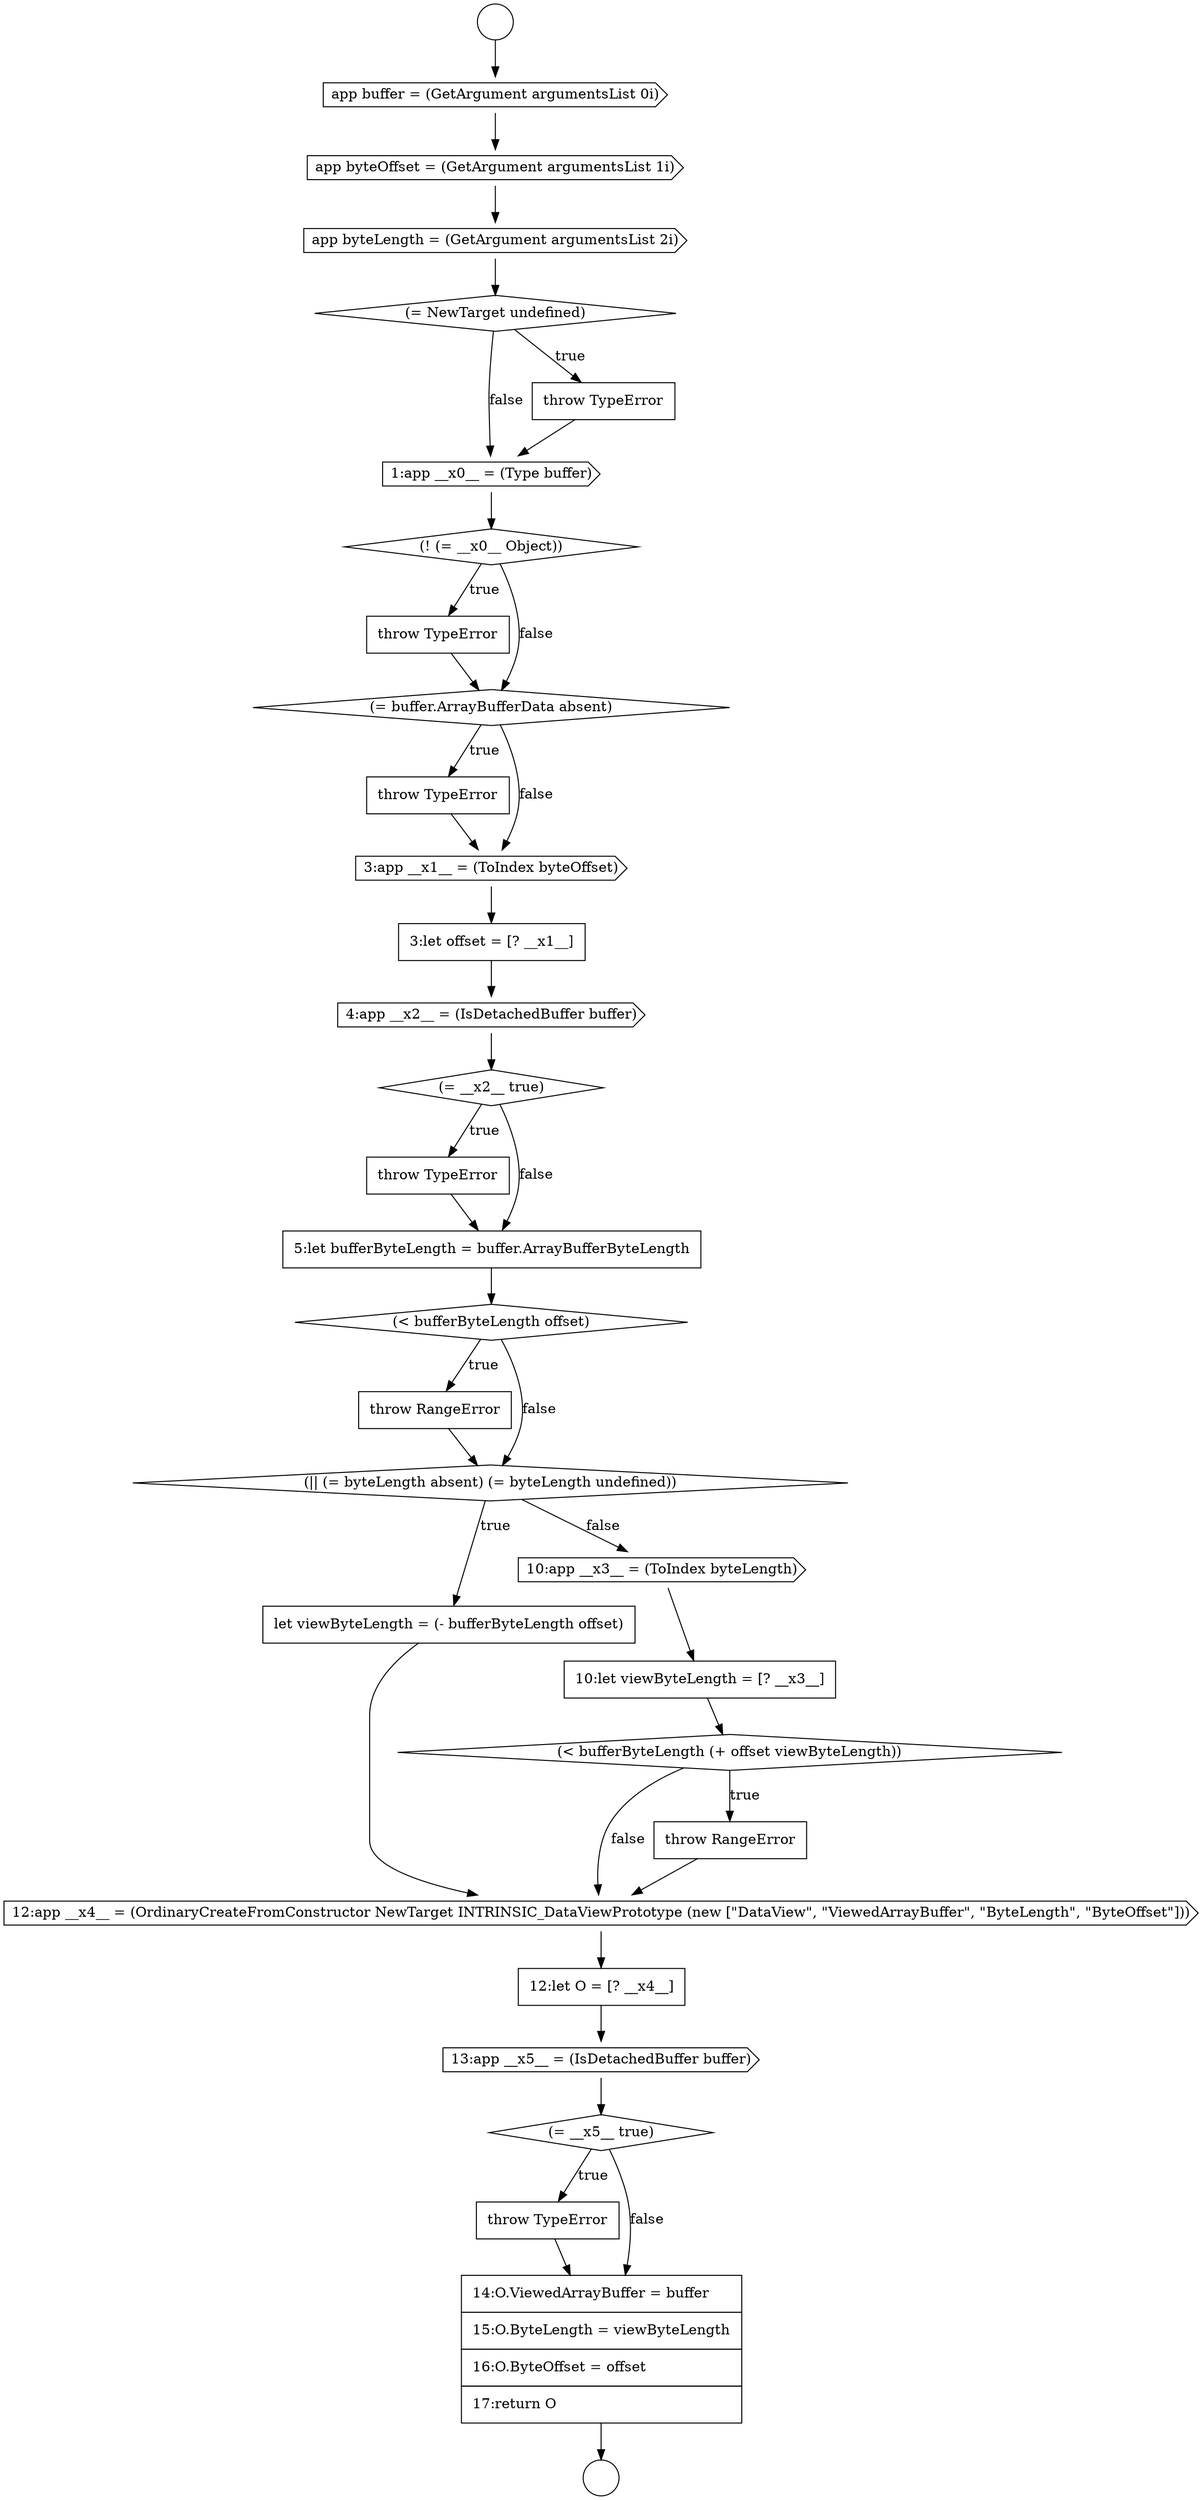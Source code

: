 digraph {
  node16940 [shape=none, margin=0, label=<<font color="black">
    <table border="0" cellborder="1" cellspacing="0" cellpadding="10">
      <tr><td align="left">throw TypeError</td></tr>
    </table>
  </font>> color="black" fillcolor="white" style=filled]
  node16947 [shape=none, margin=0, label=<<font color="black">
    <table border="0" cellborder="1" cellspacing="0" cellpadding="10">
      <tr><td align="left">10:let viewByteLength = [? __x3__]</td></tr>
    </table>
  </font>> color="black" fillcolor="white" style=filled]
  node16933 [shape=none, margin=0, label=<<font color="black">
    <table border="0" cellborder="1" cellspacing="0" cellpadding="10">
      <tr><td align="left">throw TypeError</td></tr>
    </table>
  </font>> color="black" fillcolor="white" style=filled]
  node16953 [shape=diamond, label=<<font color="black">(= __x5__ true)</font>> color="black" fillcolor="white" style=filled]
  node16927 [shape=cds, label=<<font color="black">app byteOffset = (GetArgument argumentsList 1i)</font>> color="black" fillcolor="white" style=filled]
  node16954 [shape=none, margin=0, label=<<font color="black">
    <table border="0" cellborder="1" cellspacing="0" cellpadding="10">
      <tr><td align="left">throw TypeError</td></tr>
    </table>
  </font>> color="black" fillcolor="white" style=filled]
  node16941 [shape=none, margin=0, label=<<font color="black">
    <table border="0" cellborder="1" cellspacing="0" cellpadding="10">
      <tr><td align="left">5:let bufferByteLength = buffer.ArrayBufferByteLength</td></tr>
    </table>
  </font>> color="black" fillcolor="white" style=filled]
  node16935 [shape=none, margin=0, label=<<font color="black">
    <table border="0" cellborder="1" cellspacing="0" cellpadding="10">
      <tr><td align="left">throw TypeError</td></tr>
    </table>
  </font>> color="black" fillcolor="white" style=filled]
  node16945 [shape=none, margin=0, label=<<font color="black">
    <table border="0" cellborder="1" cellspacing="0" cellpadding="10">
      <tr><td align="left">let viewByteLength = (- bufferByteLength offset)</td></tr>
    </table>
  </font>> color="black" fillcolor="white" style=filled]
  node16938 [shape=cds, label=<<font color="black">4:app __x2__ = (IsDetachedBuffer buffer)</font>> color="black" fillcolor="white" style=filled]
  node16948 [shape=diamond, label=<<font color="black">(&lt; bufferByteLength (+ offset viewByteLength))</font>> color="black" fillcolor="white" style=filled]
  node16955 [shape=none, margin=0, label=<<font color="black">
    <table border="0" cellborder="1" cellspacing="0" cellpadding="10">
      <tr><td align="left">14:O.ViewedArrayBuffer = buffer</td></tr>
      <tr><td align="left">15:O.ByteLength = viewByteLength</td></tr>
      <tr><td align="left">16:O.ByteOffset = offset</td></tr>
      <tr><td align="left">17:return O</td></tr>
    </table>
  </font>> color="black" fillcolor="white" style=filled]
  node16942 [shape=diamond, label=<<font color="black">(&lt; bufferByteLength offset)</font>> color="black" fillcolor="white" style=filled]
  node16925 [shape=circle label=" " color="black" fillcolor="white" style=filled]
  node16931 [shape=cds, label=<<font color="black">1:app __x0__ = (Type buffer)</font>> color="black" fillcolor="white" style=filled]
  node16943 [shape=none, margin=0, label=<<font color="black">
    <table border="0" cellborder="1" cellspacing="0" cellpadding="10">
      <tr><td align="left">throw RangeError</td></tr>
    </table>
  </font>> color="black" fillcolor="white" style=filled]
  node16928 [shape=cds, label=<<font color="black">app byteLength = (GetArgument argumentsList 2i)</font>> color="black" fillcolor="white" style=filled]
  node16950 [shape=cds, label=<<font color="black">12:app __x4__ = (OrdinaryCreateFromConstructor NewTarget INTRINSIC_DataViewPrototype (new [&quot;DataView&quot;, &quot;ViewedArrayBuffer&quot;, &quot;ByteLength&quot;, &quot;ByteOffset&quot;]))</font>> color="black" fillcolor="white" style=filled]
  node16929 [shape=diamond, label=<<font color="black">(= NewTarget undefined)</font>> color="black" fillcolor="white" style=filled]
  node16946 [shape=cds, label=<<font color="black">10:app __x3__ = (ToIndex byteLength)</font>> color="black" fillcolor="white" style=filled]
  node16944 [shape=diamond, label=<<font color="black">(|| (= byteLength absent) (= byteLength undefined))</font>> color="black" fillcolor="white" style=filled]
  node16924 [shape=circle label=" " color="black" fillcolor="white" style=filled]
  node16949 [shape=none, margin=0, label=<<font color="black">
    <table border="0" cellborder="1" cellspacing="0" cellpadding="10">
      <tr><td align="left">throw RangeError</td></tr>
    </table>
  </font>> color="black" fillcolor="white" style=filled]
  node16936 [shape=cds, label=<<font color="black">3:app __x1__ = (ToIndex byteOffset)</font>> color="black" fillcolor="white" style=filled]
  node16937 [shape=none, margin=0, label=<<font color="black">
    <table border="0" cellborder="1" cellspacing="0" cellpadding="10">
      <tr><td align="left">3:let offset = [? __x1__]</td></tr>
    </table>
  </font>> color="black" fillcolor="white" style=filled]
  node16932 [shape=diamond, label=<<font color="black">(! (= __x0__ Object))</font>> color="black" fillcolor="white" style=filled]
  node16926 [shape=cds, label=<<font color="black">app buffer = (GetArgument argumentsList 0i)</font>> color="black" fillcolor="white" style=filled]
  node16952 [shape=cds, label=<<font color="black">13:app __x5__ = (IsDetachedBuffer buffer)</font>> color="black" fillcolor="white" style=filled]
  node16951 [shape=none, margin=0, label=<<font color="black">
    <table border="0" cellborder="1" cellspacing="0" cellpadding="10">
      <tr><td align="left">12:let O = [? __x4__]</td></tr>
    </table>
  </font>> color="black" fillcolor="white" style=filled]
  node16934 [shape=diamond, label=<<font color="black">(= buffer.ArrayBufferData absent)</font>> color="black" fillcolor="white" style=filled]
  node16939 [shape=diamond, label=<<font color="black">(= __x2__ true)</font>> color="black" fillcolor="white" style=filled]
  node16930 [shape=none, margin=0, label=<<font color="black">
    <table border="0" cellborder="1" cellspacing="0" cellpadding="10">
      <tr><td align="left">throw TypeError</td></tr>
    </table>
  </font>> color="black" fillcolor="white" style=filled]
  node16930 -> node16931 [ color="black"]
  node16951 -> node16952 [ color="black"]
  node16945 -> node16950 [ color="black"]
  node16935 -> node16936 [ color="black"]
  node16953 -> node16954 [label=<<font color="black">true</font>> color="black"]
  node16953 -> node16955 [label=<<font color="black">false</font>> color="black"]
  node16950 -> node16951 [ color="black"]
  node16933 -> node16934 [ color="black"]
  node16940 -> node16941 [ color="black"]
  node16944 -> node16945 [label=<<font color="black">true</font>> color="black"]
  node16944 -> node16946 [label=<<font color="black">false</font>> color="black"]
  node16943 -> node16944 [ color="black"]
  node16946 -> node16947 [ color="black"]
  node16947 -> node16948 [ color="black"]
  node16927 -> node16928 [ color="black"]
  node16929 -> node16930 [label=<<font color="black">true</font>> color="black"]
  node16929 -> node16931 [label=<<font color="black">false</font>> color="black"]
  node16936 -> node16937 [ color="black"]
  node16949 -> node16950 [ color="black"]
  node16934 -> node16935 [label=<<font color="black">true</font>> color="black"]
  node16934 -> node16936 [label=<<font color="black">false</font>> color="black"]
  node16942 -> node16943 [label=<<font color="black">true</font>> color="black"]
  node16942 -> node16944 [label=<<font color="black">false</font>> color="black"]
  node16932 -> node16933 [label=<<font color="black">true</font>> color="black"]
  node16932 -> node16934 [label=<<font color="black">false</font>> color="black"]
  node16948 -> node16949 [label=<<font color="black">true</font>> color="black"]
  node16948 -> node16950 [label=<<font color="black">false</font>> color="black"]
  node16937 -> node16938 [ color="black"]
  node16926 -> node16927 [ color="black"]
  node16941 -> node16942 [ color="black"]
  node16928 -> node16929 [ color="black"]
  node16952 -> node16953 [ color="black"]
  node16955 -> node16925 [ color="black"]
  node16954 -> node16955 [ color="black"]
  node16939 -> node16940 [label=<<font color="black">true</font>> color="black"]
  node16939 -> node16941 [label=<<font color="black">false</font>> color="black"]
  node16931 -> node16932 [ color="black"]
  node16924 -> node16926 [ color="black"]
  node16938 -> node16939 [ color="black"]
}

